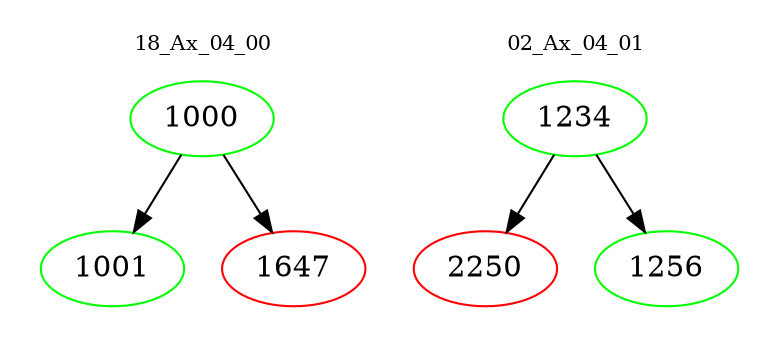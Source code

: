 digraph{
subgraph cluster_0 {
color = white
label = "18_Ax_04_00";
fontsize=10;
T0_1000 [label="1000", color="green"]
T0_1000 -> T0_1001 [color="black"]
T0_1001 [label="1001", color="green"]
T0_1000 -> T0_1647 [color="black"]
T0_1647 [label="1647", color="red"]
}
subgraph cluster_1 {
color = white
label = "02_Ax_04_01";
fontsize=10;
T1_1234 [label="1234", color="green"]
T1_1234 -> T1_2250 [color="black"]
T1_2250 [label="2250", color="red"]
T1_1234 -> T1_1256 [color="black"]
T1_1256 [label="1256", color="green"]
}
}
